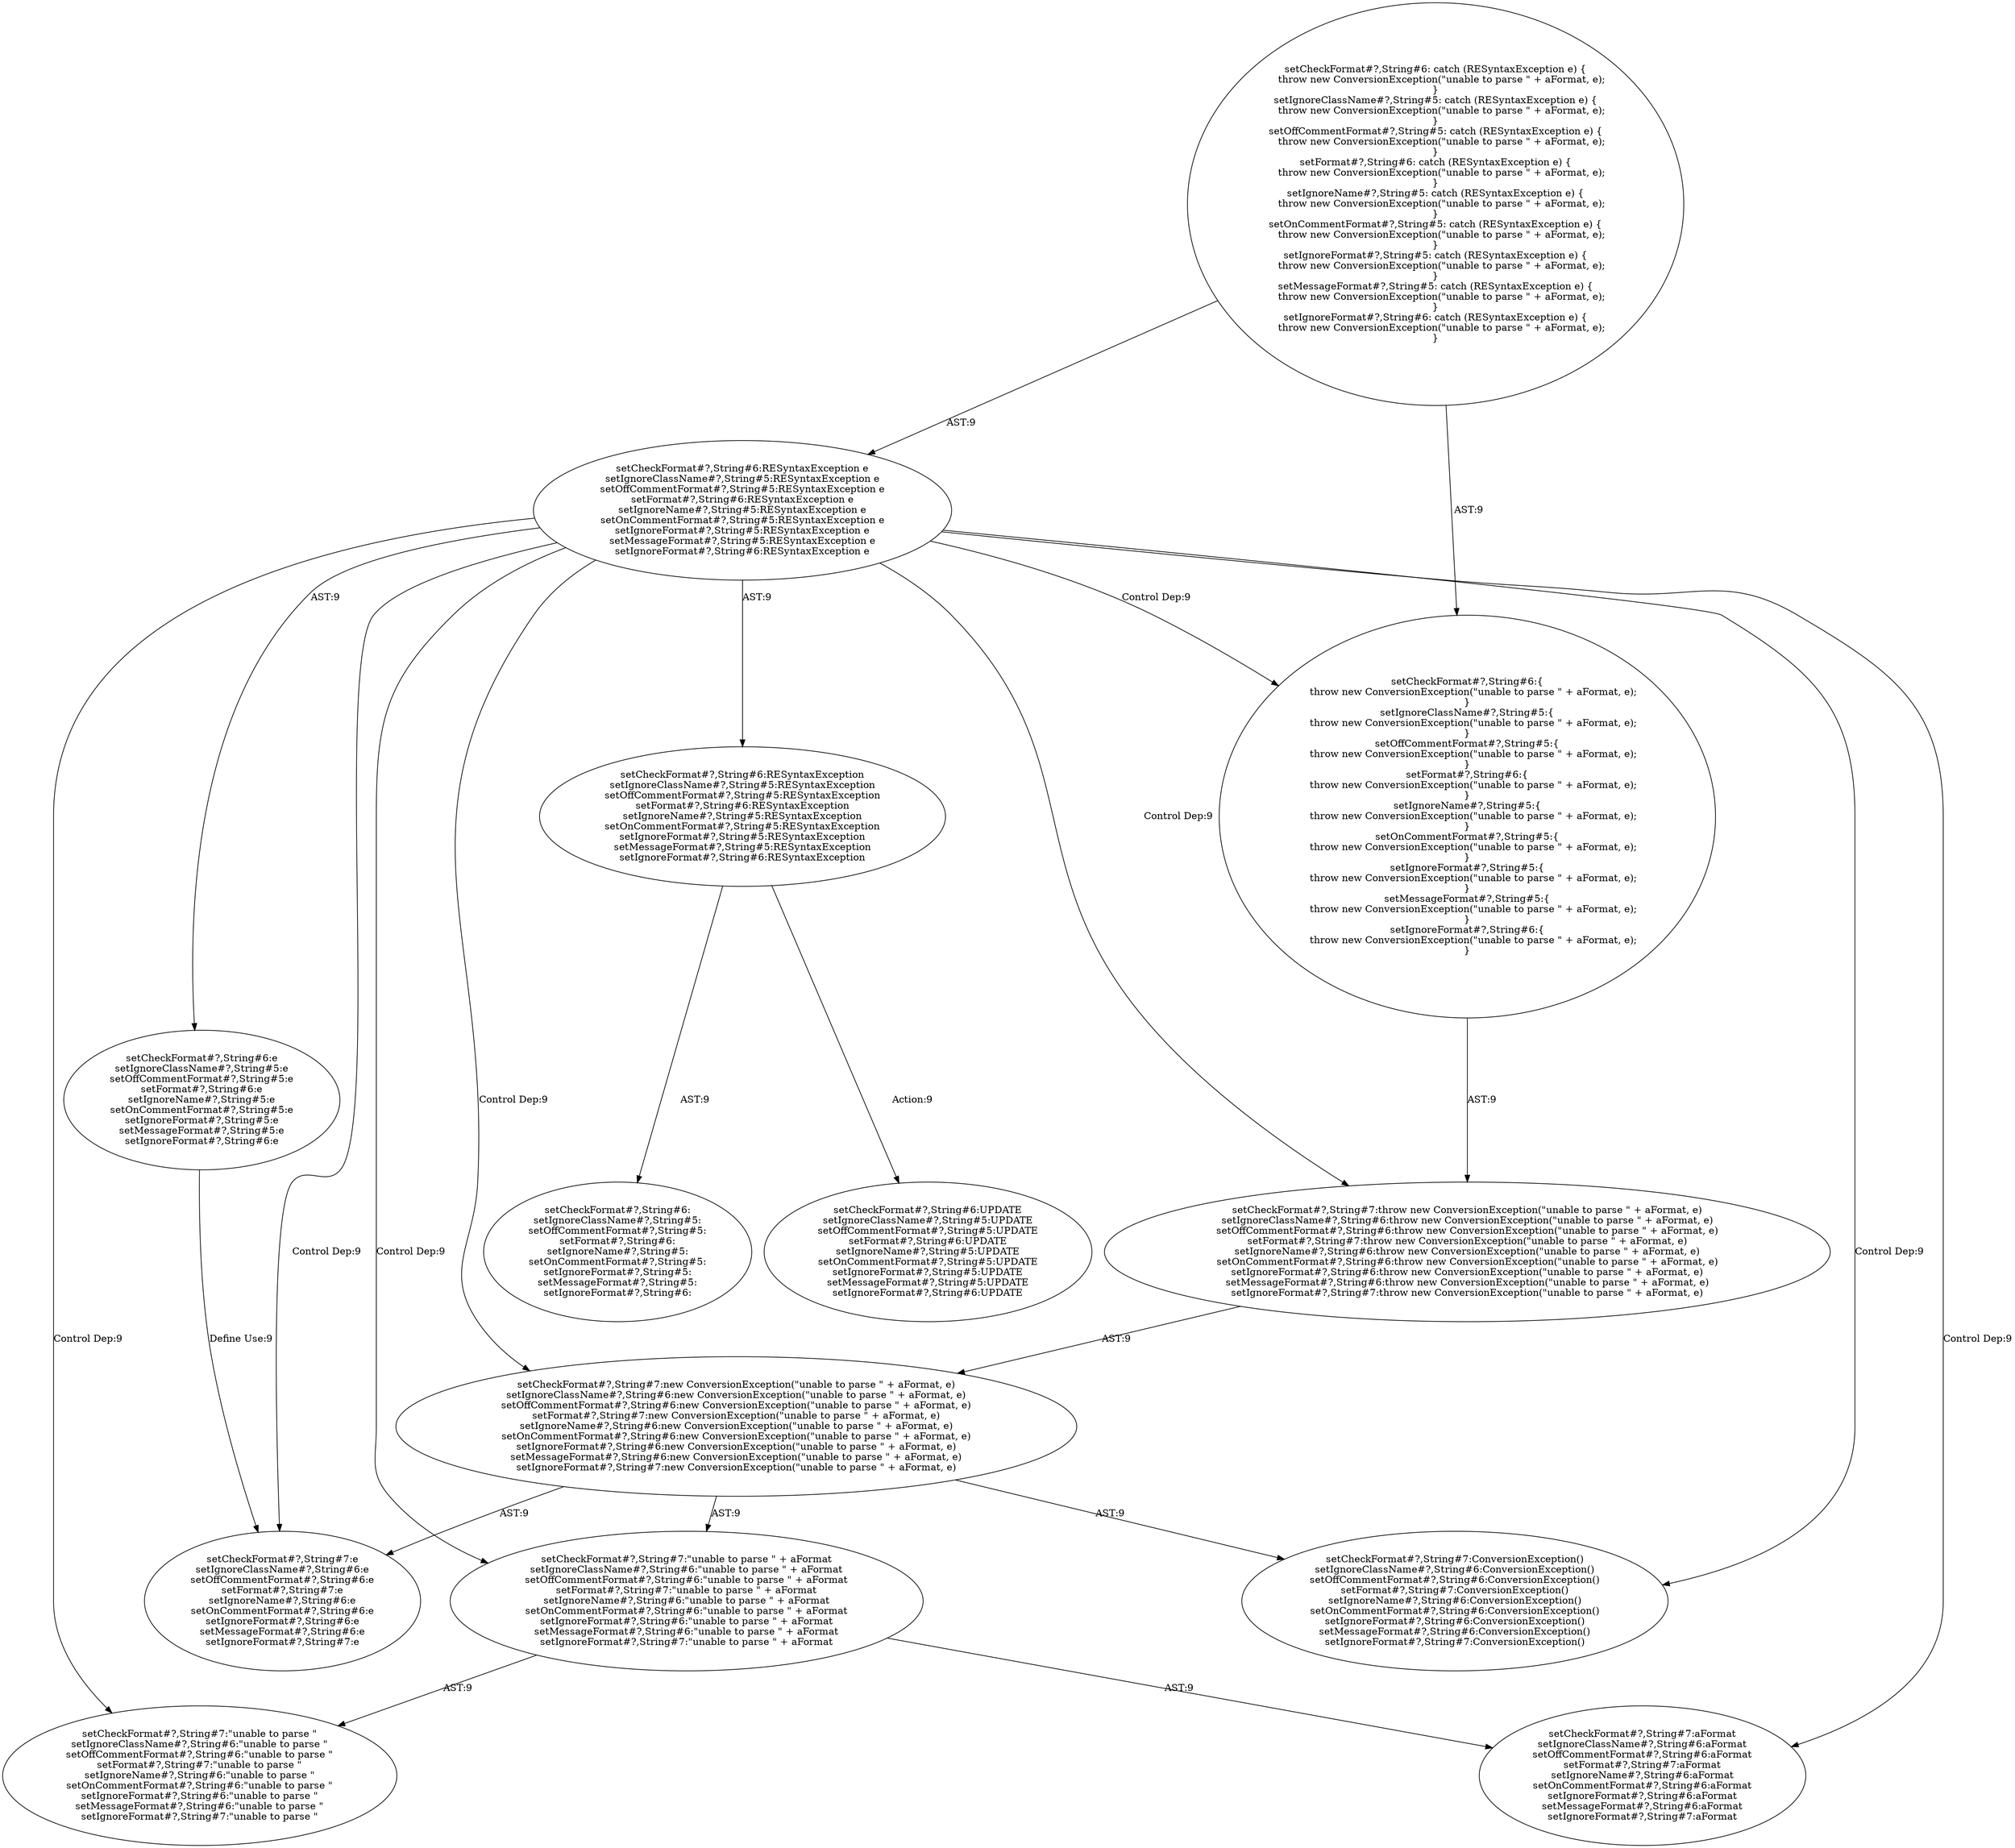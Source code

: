 digraph "Pattern" {
0 [label="setCheckFormat#?,String#6:UPDATE
setIgnoreClassName#?,String#5:UPDATE
setOffCommentFormat#?,String#5:UPDATE
setFormat#?,String#6:UPDATE
setIgnoreName#?,String#5:UPDATE
setOnCommentFormat#?,String#5:UPDATE
setIgnoreFormat#?,String#5:UPDATE
setMessageFormat#?,String#5:UPDATE
setIgnoreFormat#?,String#6:UPDATE" shape=ellipse]
1 [label="setCheckFormat#?,String#6:RESyntaxException
setIgnoreClassName#?,String#5:RESyntaxException
setOffCommentFormat#?,String#5:RESyntaxException
setFormat#?,String#6:RESyntaxException
setIgnoreName#?,String#5:RESyntaxException
setOnCommentFormat#?,String#5:RESyntaxException
setIgnoreFormat#?,String#5:RESyntaxException
setMessageFormat#?,String#5:RESyntaxException
setIgnoreFormat#?,String#6:RESyntaxException" shape=ellipse]
2 [label="setCheckFormat#?,String#6:RESyntaxException e
setIgnoreClassName#?,String#5:RESyntaxException e
setOffCommentFormat#?,String#5:RESyntaxException e
setFormat#?,String#6:RESyntaxException e
setIgnoreName#?,String#5:RESyntaxException e
setOnCommentFormat#?,String#5:RESyntaxException e
setIgnoreFormat#?,String#5:RESyntaxException e
setMessageFormat#?,String#5:RESyntaxException e
setIgnoreFormat#?,String#6:RESyntaxException e" shape=ellipse]
3 [label="setCheckFormat#?,String#6: catch (RESyntaxException e) \{
    throw new ConversionException(\"unable to parse \" + aFormat, e);
\}
setIgnoreClassName#?,String#5: catch (RESyntaxException e) \{
    throw new ConversionException(\"unable to parse \" + aFormat, e);
\}
setOffCommentFormat#?,String#5: catch (RESyntaxException e) \{
    throw new ConversionException(\"unable to parse \" + aFormat, e);
\}
setFormat#?,String#6: catch (RESyntaxException e) \{
    throw new ConversionException(\"unable to parse \" + aFormat, e);
\}
setIgnoreName#?,String#5: catch (RESyntaxException e) \{
    throw new ConversionException(\"unable to parse \" + aFormat, e);
\}
setOnCommentFormat#?,String#5: catch (RESyntaxException e) \{
    throw new ConversionException(\"unable to parse \" + aFormat, e);
\}
setIgnoreFormat#?,String#5: catch (RESyntaxException e) \{
    throw new ConversionException(\"unable to parse \" + aFormat, e);
\}
setMessageFormat#?,String#5: catch (RESyntaxException e) \{
    throw new ConversionException(\"unable to parse \" + aFormat, e);
\}
setIgnoreFormat#?,String#6: catch (RESyntaxException e) \{
    throw new ConversionException(\"unable to parse \" + aFormat, e);
\}" shape=ellipse]
4 [label="setCheckFormat#?,String#6:e
setIgnoreClassName#?,String#5:e
setOffCommentFormat#?,String#5:e
setFormat#?,String#6:e
setIgnoreName#?,String#5:e
setOnCommentFormat#?,String#5:e
setIgnoreFormat#?,String#5:e
setMessageFormat#?,String#5:e
setIgnoreFormat#?,String#6:e" shape=ellipse]
5 [label="setCheckFormat#?,String#6:\{
    throw new ConversionException(\"unable to parse \" + aFormat, e);
\}
setIgnoreClassName#?,String#5:\{
    throw new ConversionException(\"unable to parse \" + aFormat, e);
\}
setOffCommentFormat#?,String#5:\{
    throw new ConversionException(\"unable to parse \" + aFormat, e);
\}
setFormat#?,String#6:\{
    throw new ConversionException(\"unable to parse \" + aFormat, e);
\}
setIgnoreName#?,String#5:\{
    throw new ConversionException(\"unable to parse \" + aFormat, e);
\}
setOnCommentFormat#?,String#5:\{
    throw new ConversionException(\"unable to parse \" + aFormat, e);
\}
setIgnoreFormat#?,String#5:\{
    throw new ConversionException(\"unable to parse \" + aFormat, e);
\}
setMessageFormat#?,String#5:\{
    throw new ConversionException(\"unable to parse \" + aFormat, e);
\}
setIgnoreFormat#?,String#6:\{
    throw new ConversionException(\"unable to parse \" + aFormat, e);
\}" shape=ellipse]
6 [label="setCheckFormat#?,String#7:throw new ConversionException(\"unable to parse \" + aFormat, e)
setIgnoreClassName#?,String#6:throw new ConversionException(\"unable to parse \" + aFormat, e)
setOffCommentFormat#?,String#6:throw new ConversionException(\"unable to parse \" + aFormat, e)
setFormat#?,String#7:throw new ConversionException(\"unable to parse \" + aFormat, e)
setIgnoreName#?,String#6:throw new ConversionException(\"unable to parse \" + aFormat, e)
setOnCommentFormat#?,String#6:throw new ConversionException(\"unable to parse \" + aFormat, e)
setIgnoreFormat#?,String#6:throw new ConversionException(\"unable to parse \" + aFormat, e)
setMessageFormat#?,String#6:throw new ConversionException(\"unable to parse \" + aFormat, e)
setIgnoreFormat#?,String#7:throw new ConversionException(\"unable to parse \" + aFormat, e)" shape=ellipse]
7 [label="setCheckFormat#?,String#7:new ConversionException(\"unable to parse \" + aFormat, e)
setIgnoreClassName#?,String#6:new ConversionException(\"unable to parse \" + aFormat, e)
setOffCommentFormat#?,String#6:new ConversionException(\"unable to parse \" + aFormat, e)
setFormat#?,String#7:new ConversionException(\"unable to parse \" + aFormat, e)
setIgnoreName#?,String#6:new ConversionException(\"unable to parse \" + aFormat, e)
setOnCommentFormat#?,String#6:new ConversionException(\"unable to parse \" + aFormat, e)
setIgnoreFormat#?,String#6:new ConversionException(\"unable to parse \" + aFormat, e)
setMessageFormat#?,String#6:new ConversionException(\"unable to parse \" + aFormat, e)
setIgnoreFormat#?,String#7:new ConversionException(\"unable to parse \" + aFormat, e)" shape=ellipse]
8 [label="setCheckFormat#?,String#7:ConversionException()
setIgnoreClassName#?,String#6:ConversionException()
setOffCommentFormat#?,String#6:ConversionException()
setFormat#?,String#7:ConversionException()
setIgnoreName#?,String#6:ConversionException()
setOnCommentFormat#?,String#6:ConversionException()
setIgnoreFormat#?,String#6:ConversionException()
setMessageFormat#?,String#6:ConversionException()
setIgnoreFormat#?,String#7:ConversionException()" shape=ellipse]
9 [label="setCheckFormat#?,String#7:\"unable to parse \" + aFormat
setIgnoreClassName#?,String#6:\"unable to parse \" + aFormat
setOffCommentFormat#?,String#6:\"unable to parse \" + aFormat
setFormat#?,String#7:\"unable to parse \" + aFormat
setIgnoreName#?,String#6:\"unable to parse \" + aFormat
setOnCommentFormat#?,String#6:\"unable to parse \" + aFormat
setIgnoreFormat#?,String#6:\"unable to parse \" + aFormat
setMessageFormat#?,String#6:\"unable to parse \" + aFormat
setIgnoreFormat#?,String#7:\"unable to parse \" + aFormat" shape=ellipse]
10 [label="setCheckFormat#?,String#7:\"unable to parse \"
setIgnoreClassName#?,String#6:\"unable to parse \"
setOffCommentFormat#?,String#6:\"unable to parse \"
setFormat#?,String#7:\"unable to parse \"
setIgnoreName#?,String#6:\"unable to parse \"
setOnCommentFormat#?,String#6:\"unable to parse \"
setIgnoreFormat#?,String#6:\"unable to parse \"
setMessageFormat#?,String#6:\"unable to parse \"
setIgnoreFormat#?,String#7:\"unable to parse \"" shape=ellipse]
11 [label="setCheckFormat#?,String#7:aFormat
setIgnoreClassName#?,String#6:aFormat
setOffCommentFormat#?,String#6:aFormat
setFormat#?,String#7:aFormat
setIgnoreName#?,String#6:aFormat
setOnCommentFormat#?,String#6:aFormat
setIgnoreFormat#?,String#6:aFormat
setMessageFormat#?,String#6:aFormat
setIgnoreFormat#?,String#7:aFormat" shape=ellipse]
12 [label="setCheckFormat#?,String#7:e
setIgnoreClassName#?,String#6:e
setOffCommentFormat#?,String#6:e
setFormat#?,String#7:e
setIgnoreName#?,String#6:e
setOnCommentFormat#?,String#6:e
setIgnoreFormat#?,String#6:e
setMessageFormat#?,String#6:e
setIgnoreFormat#?,String#7:e" shape=ellipse]
13 [label="setCheckFormat#?,String#6:
setIgnoreClassName#?,String#5:
setOffCommentFormat#?,String#5:
setFormat#?,String#6:
setIgnoreName#?,String#5:
setOnCommentFormat#?,String#5:
setIgnoreFormat#?,String#5:
setMessageFormat#?,String#5:
setIgnoreFormat#?,String#6:" shape=ellipse]
1 -> 0 [label="Action:9"];
1 -> 13 [label="AST:9"];
2 -> 1 [label="AST:9"];
2 -> 4 [label="AST:9"];
2 -> 5 [label="Control Dep:9"];
2 -> 6 [label="Control Dep:9"];
2 -> 7 [label="Control Dep:9"];
2 -> 8 [label="Control Dep:9"];
2 -> 9 [label="Control Dep:9"];
2 -> 10 [label="Control Dep:9"];
2 -> 11 [label="Control Dep:9"];
2 -> 12 [label="Control Dep:9"];
3 -> 2 [label="AST:9"];
3 -> 5 [label="AST:9"];
4 -> 12 [label="Define Use:9"];
5 -> 6 [label="AST:9"];
6 -> 7 [label="AST:9"];
7 -> 8 [label="AST:9"];
7 -> 9 [label="AST:9"];
7 -> 12 [label="AST:9"];
9 -> 10 [label="AST:9"];
9 -> 11 [label="AST:9"];
}